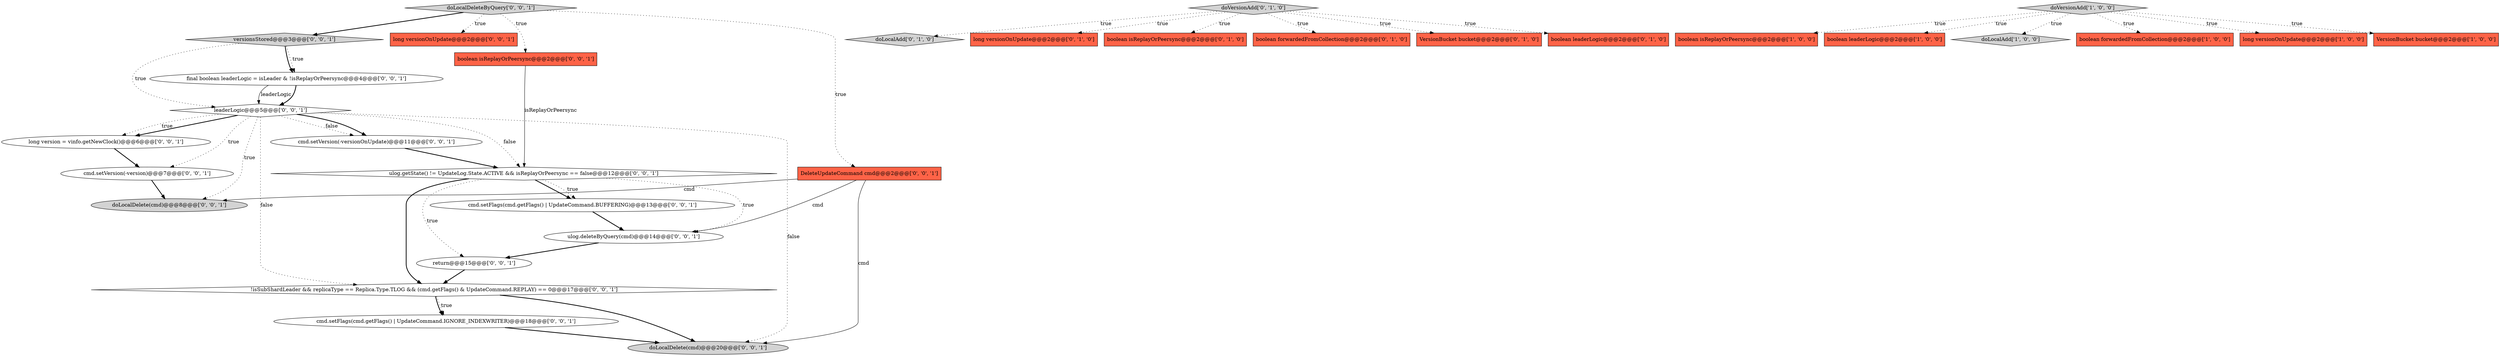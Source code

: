 digraph {
18 [style = filled, label = "versionsStored@@@3@@@['0', '0', '1']", fillcolor = lightgray, shape = diamond image = "AAA0AAABBB3BBB"];
9 [style = filled, label = "doLocalAdd['0', '1', '0']", fillcolor = lightgray, shape = diamond image = "AAA0AAABBB2BBB"];
13 [style = filled, label = "long versionOnUpdate@@@2@@@['0', '1', '0']", fillcolor = tomato, shape = box image = "AAA0AAABBB2BBB"];
20 [style = filled, label = "ulog.deleteByQuery(cmd)@@@14@@@['0', '0', '1']", fillcolor = white, shape = ellipse image = "AAA0AAABBB3BBB"];
16 [style = filled, label = "doLocalDelete(cmd)@@@20@@@['0', '0', '1']", fillcolor = lightgray, shape = ellipse image = "AAA0AAABBB3BBB"];
5 [style = filled, label = "boolean isReplayOrPeersync@@@2@@@['1', '0', '0']", fillcolor = tomato, shape = box image = "AAA0AAABBB1BBB"];
12 [style = filled, label = "boolean isReplayOrPeersync@@@2@@@['0', '1', '0']", fillcolor = tomato, shape = box image = "AAA0AAABBB2BBB"];
27 [style = filled, label = "cmd.setFlags(cmd.getFlags() | UpdateCommand.IGNORE_INDEXWRITER)@@@18@@@['0', '0', '1']", fillcolor = white, shape = ellipse image = "AAA0AAABBB3BBB"];
30 [style = filled, label = "long versionOnUpdate@@@2@@@['0', '0', '1']", fillcolor = tomato, shape = box image = "AAA0AAABBB3BBB"];
21 [style = filled, label = "cmd.setVersion(-version)@@@7@@@['0', '0', '1']", fillcolor = white, shape = ellipse image = "AAA0AAABBB3BBB"];
11 [style = filled, label = "boolean forwardedFromCollection@@@2@@@['0', '1', '0']", fillcolor = tomato, shape = box image = "AAA0AAABBB2BBB"];
19 [style = filled, label = "long version = vinfo.getNewClock()@@@6@@@['0', '0', '1']", fillcolor = white, shape = ellipse image = "AAA0AAABBB3BBB"];
3 [style = filled, label = "boolean leaderLogic@@@2@@@['1', '0', '0']", fillcolor = tomato, shape = box image = "AAA0AAABBB1BBB"];
14 [style = filled, label = "DeleteUpdateCommand cmd@@@2@@@['0', '0', '1']", fillcolor = tomato, shape = box image = "AAA0AAABBB3BBB"];
22 [style = filled, label = "cmd.setFlags(cmd.getFlags() | UpdateCommand.BUFFERING)@@@13@@@['0', '0', '1']", fillcolor = white, shape = ellipse image = "AAA0AAABBB3BBB"];
25 [style = filled, label = "boolean isReplayOrPeersync@@@2@@@['0', '0', '1']", fillcolor = tomato, shape = box image = "AAA0AAABBB3BBB"];
23 [style = filled, label = "doLocalDeleteByQuery['0', '0', '1']", fillcolor = lightgray, shape = diamond image = "AAA0AAABBB3BBB"];
15 [style = filled, label = "return@@@15@@@['0', '0', '1']", fillcolor = white, shape = ellipse image = "AAA0AAABBB3BBB"];
6 [style = filled, label = "doLocalAdd['1', '0', '0']", fillcolor = lightgray, shape = diamond image = "AAA0AAABBB1BBB"];
17 [style = filled, label = "doLocalDelete(cmd)@@@8@@@['0', '0', '1']", fillcolor = lightgray, shape = ellipse image = "AAA0AAABBB3BBB"];
2 [style = filled, label = "doVersionAdd['1', '0', '0']", fillcolor = lightgray, shape = diamond image = "AAA0AAABBB1BBB"];
7 [style = filled, label = "VersionBucket bucket@@@2@@@['0', '1', '0']", fillcolor = tomato, shape = box image = "AAA0AAABBB2BBB"];
28 [style = filled, label = "leaderLogic@@@5@@@['0', '0', '1']", fillcolor = white, shape = diamond image = "AAA0AAABBB3BBB"];
31 [style = filled, label = "final boolean leaderLogic = isLeader & !isReplayOrPeersync@@@4@@@['0', '0', '1']", fillcolor = white, shape = ellipse image = "AAA0AAABBB3BBB"];
8 [style = filled, label = "boolean leaderLogic@@@2@@@['0', '1', '0']", fillcolor = tomato, shape = box image = "AAA0AAABBB2BBB"];
0 [style = filled, label = "boolean forwardedFromCollection@@@2@@@['1', '0', '0']", fillcolor = tomato, shape = box image = "AAA0AAABBB1BBB"];
26 [style = filled, label = "ulog.getState() != UpdateLog.State.ACTIVE && isReplayOrPeersync == false@@@12@@@['0', '0', '1']", fillcolor = white, shape = diamond image = "AAA0AAABBB3BBB"];
24 [style = filled, label = "!isSubShardLeader && replicaType == Replica.Type.TLOG && (cmd.getFlags() & UpdateCommand.REPLAY) == 0@@@17@@@['0', '0', '1']", fillcolor = white, shape = diamond image = "AAA0AAABBB3BBB"];
1 [style = filled, label = "long versionOnUpdate@@@2@@@['1', '0', '0']", fillcolor = tomato, shape = box image = "AAA0AAABBB1BBB"];
29 [style = filled, label = "cmd.setVersion(-versionOnUpdate)@@@11@@@['0', '0', '1']", fillcolor = white, shape = ellipse image = "AAA0AAABBB3BBB"];
4 [style = filled, label = "VersionBucket bucket@@@2@@@['1', '0', '0']", fillcolor = tomato, shape = box image = "AAA0AAABBB1BBB"];
10 [style = filled, label = "doVersionAdd['0', '1', '0']", fillcolor = lightgray, shape = diamond image = "AAA0AAABBB2BBB"];
28->26 [style = dotted, label="false"];
26->15 [style = dotted, label="true"];
25->26 [style = solid, label="isReplayOrPeersync"];
26->22 [style = bold, label=""];
26->24 [style = bold, label=""];
10->13 [style = dotted, label="true"];
2->3 [style = dotted, label="true"];
28->17 [style = dotted, label="true"];
2->4 [style = dotted, label="true"];
10->12 [style = dotted, label="true"];
14->17 [style = solid, label="cmd"];
14->20 [style = solid, label="cmd"];
31->28 [style = solid, label="leaderLogic"];
20->15 [style = bold, label=""];
21->17 [style = bold, label=""];
2->5 [style = dotted, label="true"];
28->19 [style = bold, label=""];
2->6 [style = dotted, label="true"];
28->24 [style = dotted, label="false"];
23->14 [style = dotted, label="true"];
15->24 [style = bold, label=""];
22->20 [style = bold, label=""];
10->7 [style = dotted, label="true"];
27->16 [style = bold, label=""];
2->1 [style = dotted, label="true"];
19->21 [style = bold, label=""];
28->19 [style = dotted, label="true"];
28->29 [style = dotted, label="false"];
10->8 [style = dotted, label="true"];
24->16 [style = bold, label=""];
18->28 [style = dotted, label="true"];
23->25 [style = dotted, label="true"];
23->18 [style = bold, label=""];
24->27 [style = dotted, label="true"];
18->31 [style = bold, label=""];
26->20 [style = dotted, label="true"];
24->27 [style = bold, label=""];
2->0 [style = dotted, label="true"];
28->16 [style = dotted, label="false"];
10->11 [style = dotted, label="true"];
31->28 [style = bold, label=""];
26->22 [style = dotted, label="true"];
28->21 [style = dotted, label="true"];
10->9 [style = dotted, label="true"];
14->16 [style = solid, label="cmd"];
18->31 [style = dotted, label="true"];
28->29 [style = bold, label=""];
23->30 [style = dotted, label="true"];
29->26 [style = bold, label=""];
}
